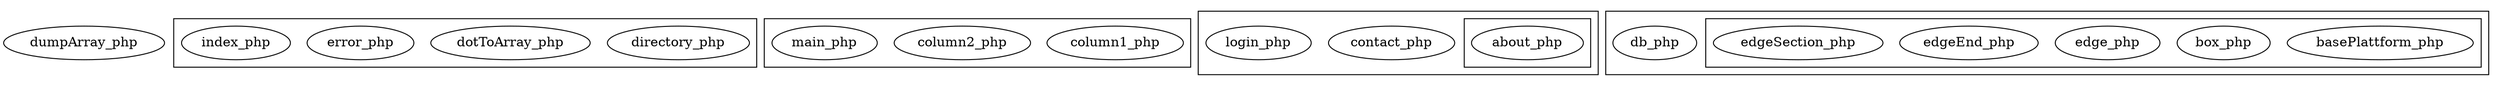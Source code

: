 digraph G {
dumpArray_php;
subgraph cluster_graphViz {
directory_php;
dotToArray_php;
error_php;
index_php;
}
subgraph cluster_layouts {
column1_php;
column2_php;
main_php;
}
subgraph cluster_site {
contact_php;
error_php;
index_php;
login_php;
subgraph cluster_pages {
about_php;
}
}
subgraph cluster_x3d {
db_php;
index_php;
subgraph cluster_shapes {
basePlattform_php;
box_php;
edge_php;
edgeEnd_php;
edgeSection_php;
}
}
}
